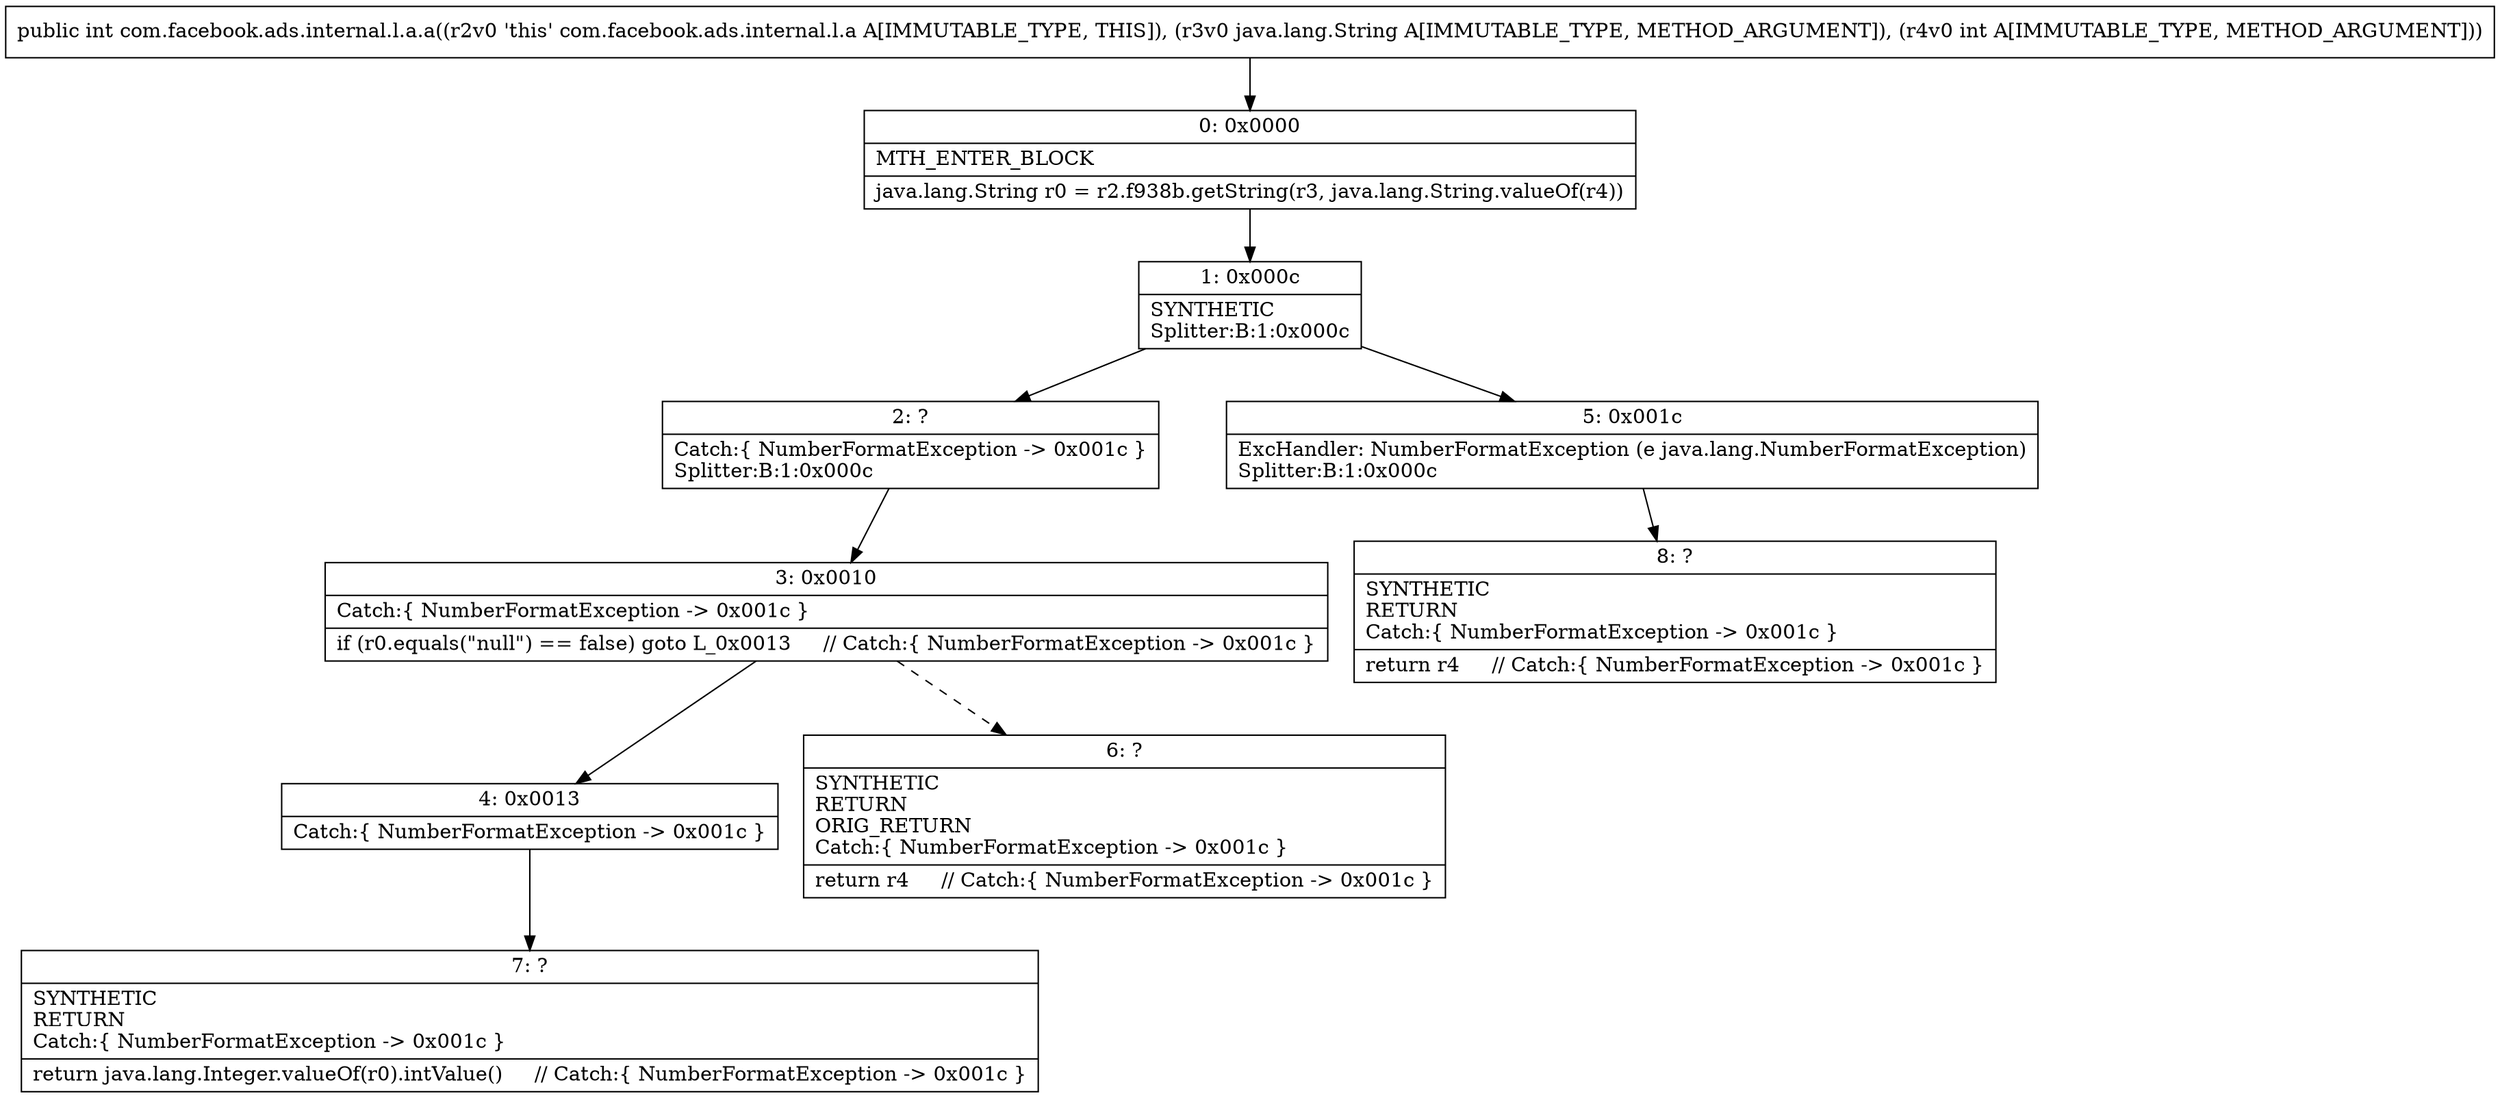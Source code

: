 digraph "CFG forcom.facebook.ads.internal.l.a.a(Ljava\/lang\/String;I)I" {
Node_0 [shape=record,label="{0\:\ 0x0000|MTH_ENTER_BLOCK\l|java.lang.String r0 = r2.f938b.getString(r3, java.lang.String.valueOf(r4))\l}"];
Node_1 [shape=record,label="{1\:\ 0x000c|SYNTHETIC\lSplitter:B:1:0x000c\l}"];
Node_2 [shape=record,label="{2\:\ ?|Catch:\{ NumberFormatException \-\> 0x001c \}\lSplitter:B:1:0x000c\l}"];
Node_3 [shape=record,label="{3\:\ 0x0010|Catch:\{ NumberFormatException \-\> 0x001c \}\l|if (r0.equals(\"null\") == false) goto L_0x0013     \/\/ Catch:\{ NumberFormatException \-\> 0x001c \}\l}"];
Node_4 [shape=record,label="{4\:\ 0x0013|Catch:\{ NumberFormatException \-\> 0x001c \}\l}"];
Node_5 [shape=record,label="{5\:\ 0x001c|ExcHandler: NumberFormatException (e java.lang.NumberFormatException)\lSplitter:B:1:0x000c\l}"];
Node_6 [shape=record,label="{6\:\ ?|SYNTHETIC\lRETURN\lORIG_RETURN\lCatch:\{ NumberFormatException \-\> 0x001c \}\l|return r4     \/\/ Catch:\{ NumberFormatException \-\> 0x001c \}\l}"];
Node_7 [shape=record,label="{7\:\ ?|SYNTHETIC\lRETURN\lCatch:\{ NumberFormatException \-\> 0x001c \}\l|return java.lang.Integer.valueOf(r0).intValue()     \/\/ Catch:\{ NumberFormatException \-\> 0x001c \}\l}"];
Node_8 [shape=record,label="{8\:\ ?|SYNTHETIC\lRETURN\lCatch:\{ NumberFormatException \-\> 0x001c \}\l|return r4     \/\/ Catch:\{ NumberFormatException \-\> 0x001c \}\l}"];
MethodNode[shape=record,label="{public int com.facebook.ads.internal.l.a.a((r2v0 'this' com.facebook.ads.internal.l.a A[IMMUTABLE_TYPE, THIS]), (r3v0 java.lang.String A[IMMUTABLE_TYPE, METHOD_ARGUMENT]), (r4v0 int A[IMMUTABLE_TYPE, METHOD_ARGUMENT])) }"];
MethodNode -> Node_0;
Node_0 -> Node_1;
Node_1 -> Node_2;
Node_1 -> Node_5;
Node_2 -> Node_3;
Node_3 -> Node_4;
Node_3 -> Node_6[style=dashed];
Node_4 -> Node_7;
Node_5 -> Node_8;
}

